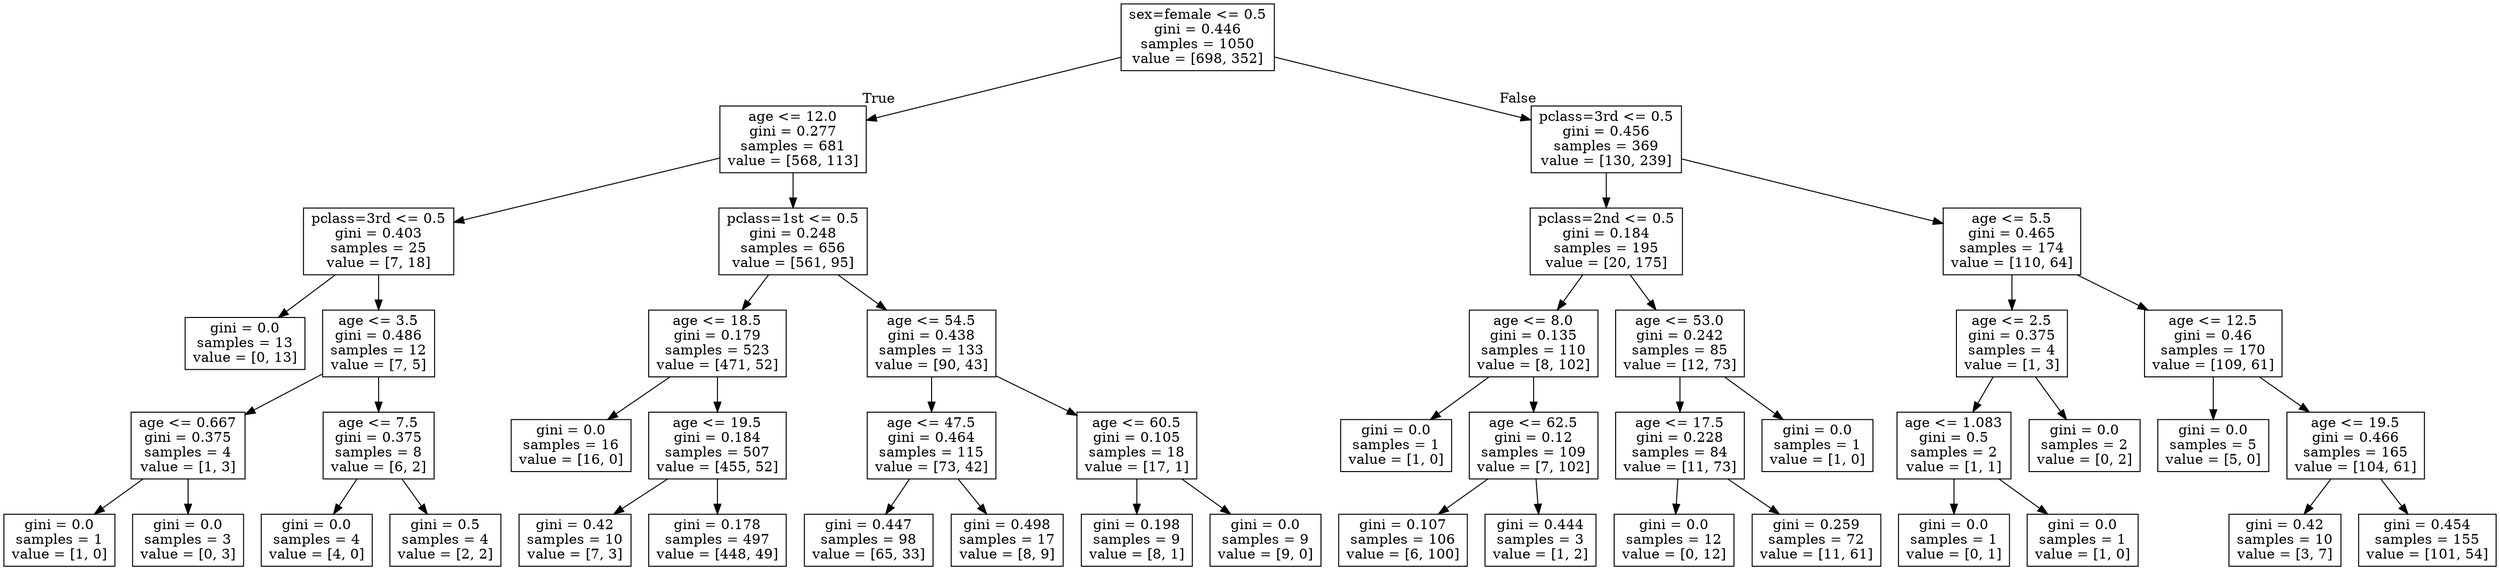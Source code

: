 digraph Tree {
node [shape=box] ;
0 [label="sex=female <= 0.5\ngini = 0.446\nsamples = 1050\nvalue = [698, 352]"] ;
1 [label="age <= 12.0\ngini = 0.277\nsamples = 681\nvalue = [568, 113]"] ;
0 -> 1 [labeldistance=2.5, labelangle=45, headlabel="True"] ;
2 [label="pclass=3rd <= 0.5\ngini = 0.403\nsamples = 25\nvalue = [7, 18]"] ;
1 -> 2 ;
3 [label="gini = 0.0\nsamples = 13\nvalue = [0, 13]"] ;
2 -> 3 ;
4 [label="age <= 3.5\ngini = 0.486\nsamples = 12\nvalue = [7, 5]"] ;
2 -> 4 ;
5 [label="age <= 0.667\ngini = 0.375\nsamples = 4\nvalue = [1, 3]"] ;
4 -> 5 ;
6 [label="gini = 0.0\nsamples = 1\nvalue = [1, 0]"] ;
5 -> 6 ;
7 [label="gini = 0.0\nsamples = 3\nvalue = [0, 3]"] ;
5 -> 7 ;
8 [label="age <= 7.5\ngini = 0.375\nsamples = 8\nvalue = [6, 2]"] ;
4 -> 8 ;
9 [label="gini = 0.0\nsamples = 4\nvalue = [4, 0]"] ;
8 -> 9 ;
10 [label="gini = 0.5\nsamples = 4\nvalue = [2, 2]"] ;
8 -> 10 ;
11 [label="pclass=1st <= 0.5\ngini = 0.248\nsamples = 656\nvalue = [561, 95]"] ;
1 -> 11 ;
12 [label="age <= 18.5\ngini = 0.179\nsamples = 523\nvalue = [471, 52]"] ;
11 -> 12 ;
13 [label="gini = 0.0\nsamples = 16\nvalue = [16, 0]"] ;
12 -> 13 ;
14 [label="age <= 19.5\ngini = 0.184\nsamples = 507\nvalue = [455, 52]"] ;
12 -> 14 ;
15 [label="gini = 0.42\nsamples = 10\nvalue = [7, 3]"] ;
14 -> 15 ;
16 [label="gini = 0.178\nsamples = 497\nvalue = [448, 49]"] ;
14 -> 16 ;
17 [label="age <= 54.5\ngini = 0.438\nsamples = 133\nvalue = [90, 43]"] ;
11 -> 17 ;
18 [label="age <= 47.5\ngini = 0.464\nsamples = 115\nvalue = [73, 42]"] ;
17 -> 18 ;
19 [label="gini = 0.447\nsamples = 98\nvalue = [65, 33]"] ;
18 -> 19 ;
20 [label="gini = 0.498\nsamples = 17\nvalue = [8, 9]"] ;
18 -> 20 ;
21 [label="age <= 60.5\ngini = 0.105\nsamples = 18\nvalue = [17, 1]"] ;
17 -> 21 ;
22 [label="gini = 0.198\nsamples = 9\nvalue = [8, 1]"] ;
21 -> 22 ;
23 [label="gini = 0.0\nsamples = 9\nvalue = [9, 0]"] ;
21 -> 23 ;
24 [label="pclass=3rd <= 0.5\ngini = 0.456\nsamples = 369\nvalue = [130, 239]"] ;
0 -> 24 [labeldistance=2.5, labelangle=-45, headlabel="False"] ;
25 [label="pclass=2nd <= 0.5\ngini = 0.184\nsamples = 195\nvalue = [20, 175]"] ;
24 -> 25 ;
26 [label="age <= 8.0\ngini = 0.135\nsamples = 110\nvalue = [8, 102]"] ;
25 -> 26 ;
27 [label="gini = 0.0\nsamples = 1\nvalue = [1, 0]"] ;
26 -> 27 ;
28 [label="age <= 62.5\ngini = 0.12\nsamples = 109\nvalue = [7, 102]"] ;
26 -> 28 ;
29 [label="gini = 0.107\nsamples = 106\nvalue = [6, 100]"] ;
28 -> 29 ;
30 [label="gini = 0.444\nsamples = 3\nvalue = [1, 2]"] ;
28 -> 30 ;
31 [label="age <= 53.0\ngini = 0.242\nsamples = 85\nvalue = [12, 73]"] ;
25 -> 31 ;
32 [label="age <= 17.5\ngini = 0.228\nsamples = 84\nvalue = [11, 73]"] ;
31 -> 32 ;
33 [label="gini = 0.0\nsamples = 12\nvalue = [0, 12]"] ;
32 -> 33 ;
34 [label="gini = 0.259\nsamples = 72\nvalue = [11, 61]"] ;
32 -> 34 ;
35 [label="gini = 0.0\nsamples = 1\nvalue = [1, 0]"] ;
31 -> 35 ;
36 [label="age <= 5.5\ngini = 0.465\nsamples = 174\nvalue = [110, 64]"] ;
24 -> 36 ;
37 [label="age <= 2.5\ngini = 0.375\nsamples = 4\nvalue = [1, 3]"] ;
36 -> 37 ;
38 [label="age <= 1.083\ngini = 0.5\nsamples = 2\nvalue = [1, 1]"] ;
37 -> 38 ;
39 [label="gini = 0.0\nsamples = 1\nvalue = [0, 1]"] ;
38 -> 39 ;
40 [label="gini = 0.0\nsamples = 1\nvalue = [1, 0]"] ;
38 -> 40 ;
41 [label="gini = 0.0\nsamples = 2\nvalue = [0, 2]"] ;
37 -> 41 ;
42 [label="age <= 12.5\ngini = 0.46\nsamples = 170\nvalue = [109, 61]"] ;
36 -> 42 ;
43 [label="gini = 0.0\nsamples = 5\nvalue = [5, 0]"] ;
42 -> 43 ;
44 [label="age <= 19.5\ngini = 0.466\nsamples = 165\nvalue = [104, 61]"] ;
42 -> 44 ;
45 [label="gini = 0.42\nsamples = 10\nvalue = [3, 7]"] ;
44 -> 45 ;
46 [label="gini = 0.454\nsamples = 155\nvalue = [101, 54]"] ;
44 -> 46 ;
}